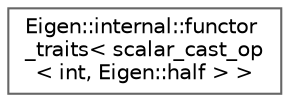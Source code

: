digraph "Graphical Class Hierarchy"
{
 // LATEX_PDF_SIZE
  bgcolor="transparent";
  edge [fontname=Helvetica,fontsize=10,labelfontname=Helvetica,labelfontsize=10];
  node [fontname=Helvetica,fontsize=10,shape=box,height=0.2,width=0.4];
  rankdir="LR";
  Node0 [id="Node000000",label="Eigen::internal::functor\l_traits\< scalar_cast_op\l\< int, Eigen::half \> \>",height=0.2,width=0.4,color="grey40", fillcolor="white", style="filled",URL="$structEigen_1_1internal_1_1functor__traits_3_01scalar__cast__op_3_01int_00_01Eigen_1_1half_01_4_01_4.html",tooltip=" "];
}

